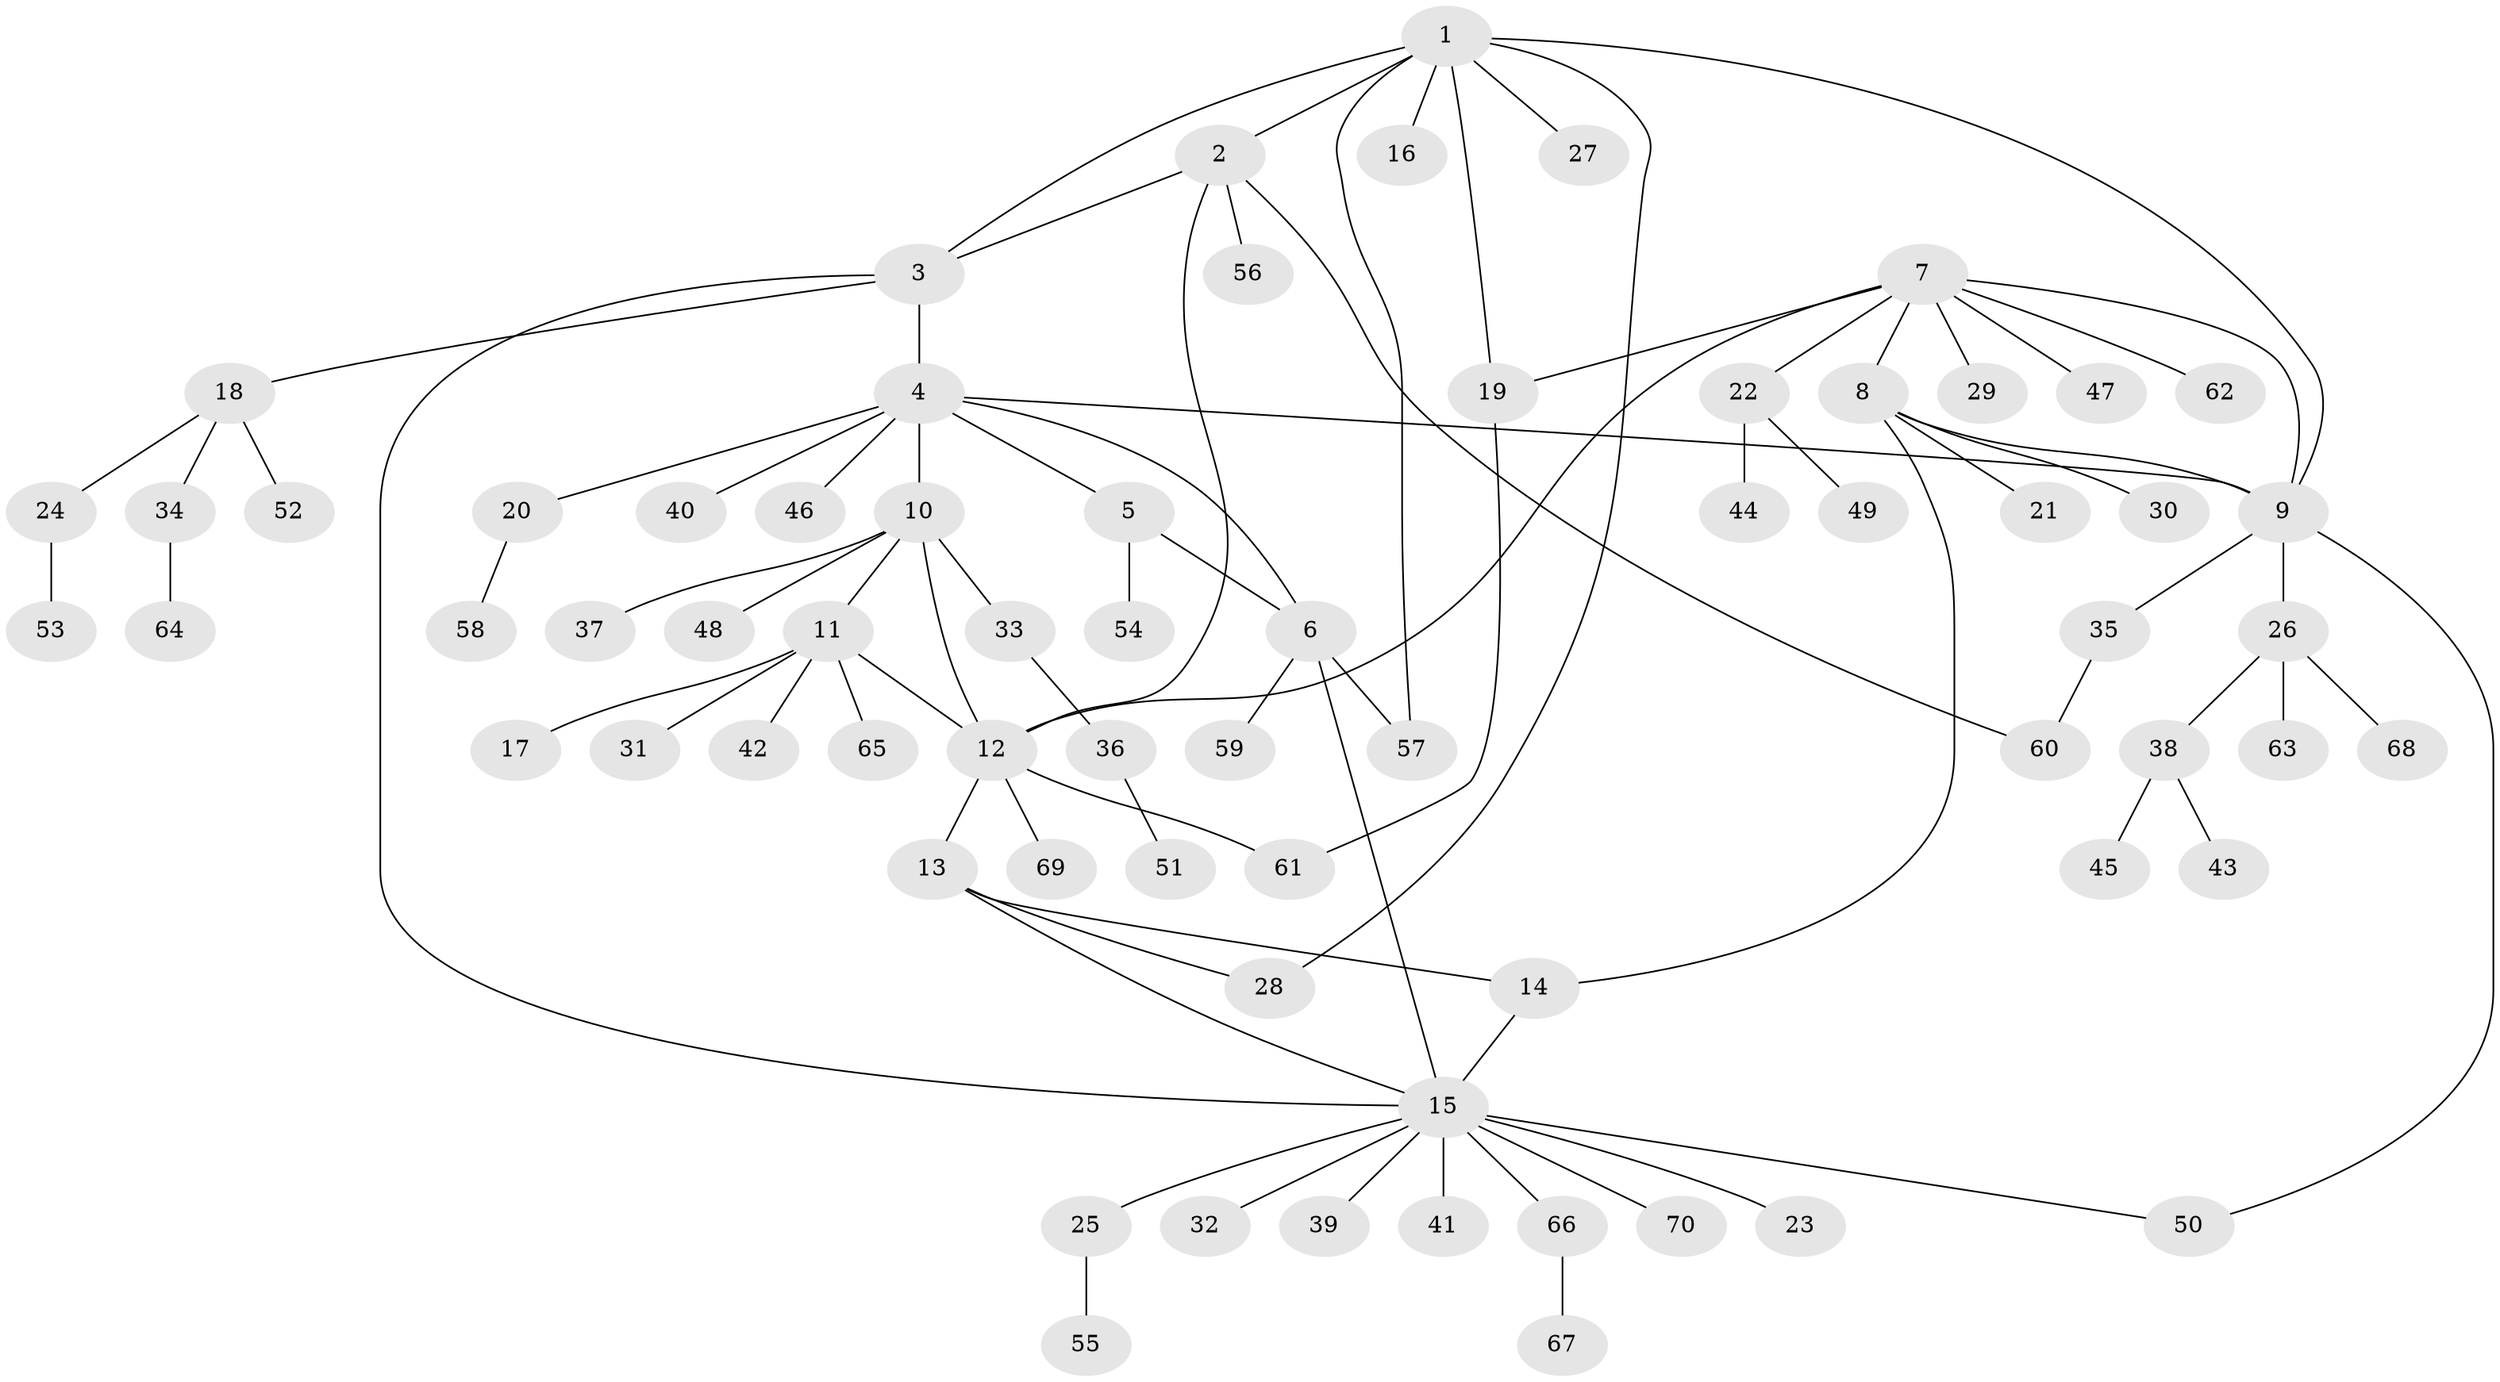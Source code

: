 // coarse degree distribution, {10: 0.043478260869565216, 2: 0.13043478260869565, 4: 0.13043478260869565, 3: 0.21739130434782608, 5: 0.08695652173913043, 1: 0.391304347826087}
// Generated by graph-tools (version 1.1) at 2025/52/03/04/25 22:52:07]
// undirected, 70 vertices, 86 edges
graph export_dot {
  node [color=gray90,style=filled];
  1;
  2;
  3;
  4;
  5;
  6;
  7;
  8;
  9;
  10;
  11;
  12;
  13;
  14;
  15;
  16;
  17;
  18;
  19;
  20;
  21;
  22;
  23;
  24;
  25;
  26;
  27;
  28;
  29;
  30;
  31;
  32;
  33;
  34;
  35;
  36;
  37;
  38;
  39;
  40;
  41;
  42;
  43;
  44;
  45;
  46;
  47;
  48;
  49;
  50;
  51;
  52;
  53;
  54;
  55;
  56;
  57;
  58;
  59;
  60;
  61;
  62;
  63;
  64;
  65;
  66;
  67;
  68;
  69;
  70;
  1 -- 2;
  1 -- 3;
  1 -- 9;
  1 -- 16;
  1 -- 19;
  1 -- 27;
  1 -- 28;
  1 -- 57;
  2 -- 3;
  2 -- 12;
  2 -- 56;
  2 -- 60;
  3 -- 4;
  3 -- 15;
  3 -- 18;
  4 -- 5;
  4 -- 6;
  4 -- 9;
  4 -- 10;
  4 -- 20;
  4 -- 40;
  4 -- 46;
  5 -- 6;
  5 -- 54;
  6 -- 15;
  6 -- 57;
  6 -- 59;
  7 -- 8;
  7 -- 9;
  7 -- 12;
  7 -- 19;
  7 -- 22;
  7 -- 29;
  7 -- 47;
  7 -- 62;
  8 -- 9;
  8 -- 14;
  8 -- 21;
  8 -- 30;
  9 -- 26;
  9 -- 35;
  9 -- 50;
  10 -- 11;
  10 -- 12;
  10 -- 33;
  10 -- 37;
  10 -- 48;
  11 -- 12;
  11 -- 17;
  11 -- 31;
  11 -- 42;
  11 -- 65;
  12 -- 13;
  12 -- 61;
  12 -- 69;
  13 -- 14;
  13 -- 15;
  13 -- 28;
  14 -- 15;
  15 -- 23;
  15 -- 25;
  15 -- 32;
  15 -- 39;
  15 -- 41;
  15 -- 50;
  15 -- 66;
  15 -- 70;
  18 -- 24;
  18 -- 34;
  18 -- 52;
  19 -- 61;
  20 -- 58;
  22 -- 44;
  22 -- 49;
  24 -- 53;
  25 -- 55;
  26 -- 38;
  26 -- 63;
  26 -- 68;
  33 -- 36;
  34 -- 64;
  35 -- 60;
  36 -- 51;
  38 -- 43;
  38 -- 45;
  66 -- 67;
}
